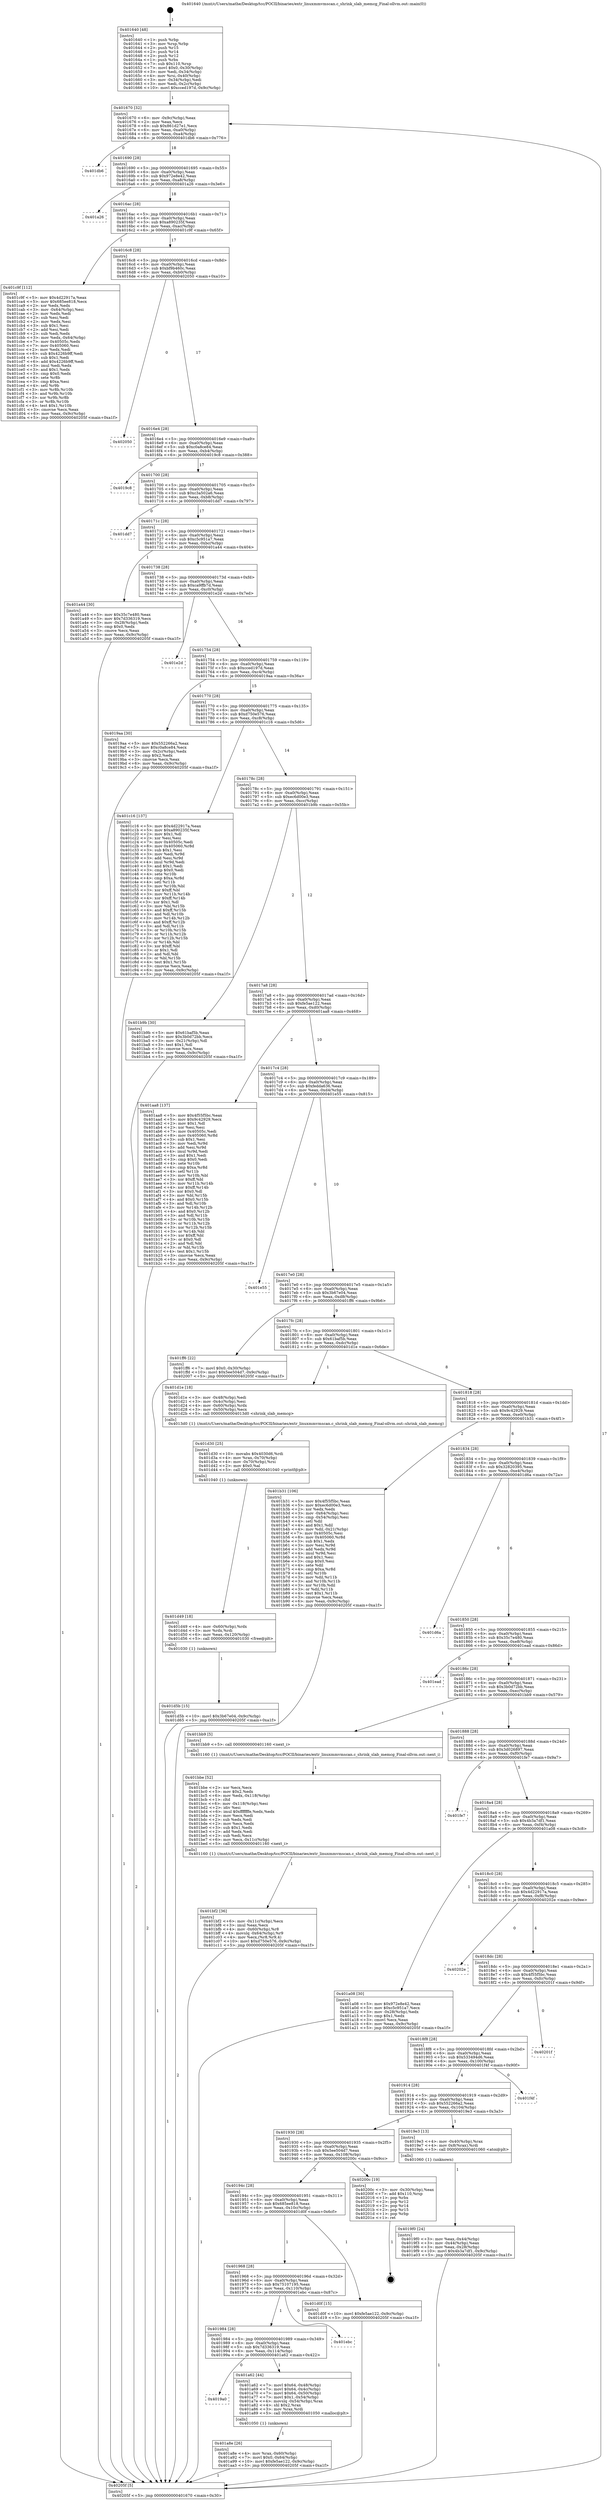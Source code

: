 digraph "0x401640" {
  label = "0x401640 (/mnt/c/Users/mathe/Desktop/tcc/POCII/binaries/extr_linuxmmvmscan.c_shrink_slab_memcg_Final-ollvm.out::main(0))"
  labelloc = "t"
  node[shape=record]

  Entry [label="",width=0.3,height=0.3,shape=circle,fillcolor=black,style=filled]
  "0x401670" [label="{
     0x401670 [32]\l
     | [instrs]\l
     &nbsp;&nbsp;0x401670 \<+6\>: mov -0x9c(%rbp),%eax\l
     &nbsp;&nbsp;0x401676 \<+2\>: mov %eax,%ecx\l
     &nbsp;&nbsp;0x401678 \<+6\>: sub $0x861d27e1,%ecx\l
     &nbsp;&nbsp;0x40167e \<+6\>: mov %eax,-0xa0(%rbp)\l
     &nbsp;&nbsp;0x401684 \<+6\>: mov %ecx,-0xa4(%rbp)\l
     &nbsp;&nbsp;0x40168a \<+6\>: je 0000000000401db6 \<main+0x776\>\l
  }"]
  "0x401db6" [label="{
     0x401db6\l
  }", style=dashed]
  "0x401690" [label="{
     0x401690 [28]\l
     | [instrs]\l
     &nbsp;&nbsp;0x401690 \<+5\>: jmp 0000000000401695 \<main+0x55\>\l
     &nbsp;&nbsp;0x401695 \<+6\>: mov -0xa0(%rbp),%eax\l
     &nbsp;&nbsp;0x40169b \<+5\>: sub $0x972e8e42,%eax\l
     &nbsp;&nbsp;0x4016a0 \<+6\>: mov %eax,-0xa8(%rbp)\l
     &nbsp;&nbsp;0x4016a6 \<+6\>: je 0000000000401a26 \<main+0x3e6\>\l
  }"]
  Exit [label="",width=0.3,height=0.3,shape=circle,fillcolor=black,style=filled,peripheries=2]
  "0x401a26" [label="{
     0x401a26\l
  }", style=dashed]
  "0x4016ac" [label="{
     0x4016ac [28]\l
     | [instrs]\l
     &nbsp;&nbsp;0x4016ac \<+5\>: jmp 00000000004016b1 \<main+0x71\>\l
     &nbsp;&nbsp;0x4016b1 \<+6\>: mov -0xa0(%rbp),%eax\l
     &nbsp;&nbsp;0x4016b7 \<+5\>: sub $0xa890235f,%eax\l
     &nbsp;&nbsp;0x4016bc \<+6\>: mov %eax,-0xac(%rbp)\l
     &nbsp;&nbsp;0x4016c2 \<+6\>: je 0000000000401c9f \<main+0x65f\>\l
  }"]
  "0x401d5b" [label="{
     0x401d5b [15]\l
     | [instrs]\l
     &nbsp;&nbsp;0x401d5b \<+10\>: movl $0x3b67e04,-0x9c(%rbp)\l
     &nbsp;&nbsp;0x401d65 \<+5\>: jmp 000000000040205f \<main+0xa1f\>\l
  }"]
  "0x401c9f" [label="{
     0x401c9f [112]\l
     | [instrs]\l
     &nbsp;&nbsp;0x401c9f \<+5\>: mov $0x4d22917a,%eax\l
     &nbsp;&nbsp;0x401ca4 \<+5\>: mov $0x685ee818,%ecx\l
     &nbsp;&nbsp;0x401ca9 \<+2\>: xor %edx,%edx\l
     &nbsp;&nbsp;0x401cab \<+3\>: mov -0x64(%rbp),%esi\l
     &nbsp;&nbsp;0x401cae \<+2\>: mov %edx,%edi\l
     &nbsp;&nbsp;0x401cb0 \<+2\>: sub %esi,%edi\l
     &nbsp;&nbsp;0x401cb2 \<+2\>: mov %edx,%esi\l
     &nbsp;&nbsp;0x401cb4 \<+3\>: sub $0x1,%esi\l
     &nbsp;&nbsp;0x401cb7 \<+2\>: add %esi,%edi\l
     &nbsp;&nbsp;0x401cb9 \<+2\>: sub %edi,%edx\l
     &nbsp;&nbsp;0x401cbb \<+3\>: mov %edx,-0x64(%rbp)\l
     &nbsp;&nbsp;0x401cbe \<+7\>: mov 0x40505c,%edx\l
     &nbsp;&nbsp;0x401cc5 \<+7\>: mov 0x405060,%esi\l
     &nbsp;&nbsp;0x401ccc \<+2\>: mov %edx,%edi\l
     &nbsp;&nbsp;0x401cce \<+6\>: sub $0x4226b9ff,%edi\l
     &nbsp;&nbsp;0x401cd4 \<+3\>: sub $0x1,%edi\l
     &nbsp;&nbsp;0x401cd7 \<+6\>: add $0x4226b9ff,%edi\l
     &nbsp;&nbsp;0x401cdd \<+3\>: imul %edi,%edx\l
     &nbsp;&nbsp;0x401ce0 \<+3\>: and $0x1,%edx\l
     &nbsp;&nbsp;0x401ce3 \<+3\>: cmp $0x0,%edx\l
     &nbsp;&nbsp;0x401ce6 \<+4\>: sete %r8b\l
     &nbsp;&nbsp;0x401cea \<+3\>: cmp $0xa,%esi\l
     &nbsp;&nbsp;0x401ced \<+4\>: setl %r9b\l
     &nbsp;&nbsp;0x401cf1 \<+3\>: mov %r8b,%r10b\l
     &nbsp;&nbsp;0x401cf4 \<+3\>: and %r9b,%r10b\l
     &nbsp;&nbsp;0x401cf7 \<+3\>: xor %r9b,%r8b\l
     &nbsp;&nbsp;0x401cfa \<+3\>: or %r8b,%r10b\l
     &nbsp;&nbsp;0x401cfd \<+4\>: test $0x1,%r10b\l
     &nbsp;&nbsp;0x401d01 \<+3\>: cmovne %ecx,%eax\l
     &nbsp;&nbsp;0x401d04 \<+6\>: mov %eax,-0x9c(%rbp)\l
     &nbsp;&nbsp;0x401d0a \<+5\>: jmp 000000000040205f \<main+0xa1f\>\l
  }"]
  "0x4016c8" [label="{
     0x4016c8 [28]\l
     | [instrs]\l
     &nbsp;&nbsp;0x4016c8 \<+5\>: jmp 00000000004016cd \<main+0x8d\>\l
     &nbsp;&nbsp;0x4016cd \<+6\>: mov -0xa0(%rbp),%eax\l
     &nbsp;&nbsp;0x4016d3 \<+5\>: sub $0xbf9b460c,%eax\l
     &nbsp;&nbsp;0x4016d8 \<+6\>: mov %eax,-0xb0(%rbp)\l
     &nbsp;&nbsp;0x4016de \<+6\>: je 0000000000402050 \<main+0xa10\>\l
  }"]
  "0x401d49" [label="{
     0x401d49 [18]\l
     | [instrs]\l
     &nbsp;&nbsp;0x401d49 \<+4\>: mov -0x60(%rbp),%rdx\l
     &nbsp;&nbsp;0x401d4d \<+3\>: mov %rdx,%rdi\l
     &nbsp;&nbsp;0x401d50 \<+6\>: mov %eax,-0x120(%rbp)\l
     &nbsp;&nbsp;0x401d56 \<+5\>: call 0000000000401030 \<free@plt\>\l
     | [calls]\l
     &nbsp;&nbsp;0x401030 \{1\} (unknown)\l
  }"]
  "0x402050" [label="{
     0x402050\l
  }", style=dashed]
  "0x4016e4" [label="{
     0x4016e4 [28]\l
     | [instrs]\l
     &nbsp;&nbsp;0x4016e4 \<+5\>: jmp 00000000004016e9 \<main+0xa9\>\l
     &nbsp;&nbsp;0x4016e9 \<+6\>: mov -0xa0(%rbp),%eax\l
     &nbsp;&nbsp;0x4016ef \<+5\>: sub $0xc0a8ce84,%eax\l
     &nbsp;&nbsp;0x4016f4 \<+6\>: mov %eax,-0xb4(%rbp)\l
     &nbsp;&nbsp;0x4016fa \<+6\>: je 00000000004019c8 \<main+0x388\>\l
  }"]
  "0x401d30" [label="{
     0x401d30 [25]\l
     | [instrs]\l
     &nbsp;&nbsp;0x401d30 \<+10\>: movabs $0x4030d6,%rdi\l
     &nbsp;&nbsp;0x401d3a \<+4\>: mov %rax,-0x70(%rbp)\l
     &nbsp;&nbsp;0x401d3e \<+4\>: mov -0x70(%rbp),%rsi\l
     &nbsp;&nbsp;0x401d42 \<+2\>: mov $0x0,%al\l
     &nbsp;&nbsp;0x401d44 \<+5\>: call 0000000000401040 \<printf@plt\>\l
     | [calls]\l
     &nbsp;&nbsp;0x401040 \{1\} (unknown)\l
  }"]
  "0x4019c8" [label="{
     0x4019c8\l
  }", style=dashed]
  "0x401700" [label="{
     0x401700 [28]\l
     | [instrs]\l
     &nbsp;&nbsp;0x401700 \<+5\>: jmp 0000000000401705 \<main+0xc5\>\l
     &nbsp;&nbsp;0x401705 \<+6\>: mov -0xa0(%rbp),%eax\l
     &nbsp;&nbsp;0x40170b \<+5\>: sub $0xc3a502a6,%eax\l
     &nbsp;&nbsp;0x401710 \<+6\>: mov %eax,-0xb8(%rbp)\l
     &nbsp;&nbsp;0x401716 \<+6\>: je 0000000000401dd7 \<main+0x797\>\l
  }"]
  "0x401bf2" [label="{
     0x401bf2 [36]\l
     | [instrs]\l
     &nbsp;&nbsp;0x401bf2 \<+6\>: mov -0x11c(%rbp),%ecx\l
     &nbsp;&nbsp;0x401bf8 \<+3\>: imul %eax,%ecx\l
     &nbsp;&nbsp;0x401bfb \<+4\>: mov -0x60(%rbp),%r8\l
     &nbsp;&nbsp;0x401bff \<+4\>: movslq -0x64(%rbp),%r9\l
     &nbsp;&nbsp;0x401c03 \<+4\>: mov %ecx,(%r8,%r9,4)\l
     &nbsp;&nbsp;0x401c07 \<+10\>: movl $0xd750e576,-0x9c(%rbp)\l
     &nbsp;&nbsp;0x401c11 \<+5\>: jmp 000000000040205f \<main+0xa1f\>\l
  }"]
  "0x401dd7" [label="{
     0x401dd7\l
  }", style=dashed]
  "0x40171c" [label="{
     0x40171c [28]\l
     | [instrs]\l
     &nbsp;&nbsp;0x40171c \<+5\>: jmp 0000000000401721 \<main+0xe1\>\l
     &nbsp;&nbsp;0x401721 \<+6\>: mov -0xa0(%rbp),%eax\l
     &nbsp;&nbsp;0x401727 \<+5\>: sub $0xc5c951a7,%eax\l
     &nbsp;&nbsp;0x40172c \<+6\>: mov %eax,-0xbc(%rbp)\l
     &nbsp;&nbsp;0x401732 \<+6\>: je 0000000000401a44 \<main+0x404\>\l
  }"]
  "0x401bbe" [label="{
     0x401bbe [52]\l
     | [instrs]\l
     &nbsp;&nbsp;0x401bbe \<+2\>: xor %ecx,%ecx\l
     &nbsp;&nbsp;0x401bc0 \<+5\>: mov $0x2,%edx\l
     &nbsp;&nbsp;0x401bc5 \<+6\>: mov %edx,-0x118(%rbp)\l
     &nbsp;&nbsp;0x401bcb \<+1\>: cltd\l
     &nbsp;&nbsp;0x401bcc \<+6\>: mov -0x118(%rbp),%esi\l
     &nbsp;&nbsp;0x401bd2 \<+2\>: idiv %esi\l
     &nbsp;&nbsp;0x401bd4 \<+6\>: imul $0xfffffffe,%edx,%edx\l
     &nbsp;&nbsp;0x401bda \<+2\>: mov %ecx,%edi\l
     &nbsp;&nbsp;0x401bdc \<+2\>: sub %edx,%edi\l
     &nbsp;&nbsp;0x401bde \<+2\>: mov %ecx,%edx\l
     &nbsp;&nbsp;0x401be0 \<+3\>: sub $0x1,%edx\l
     &nbsp;&nbsp;0x401be3 \<+2\>: add %edx,%edi\l
     &nbsp;&nbsp;0x401be5 \<+2\>: sub %edi,%ecx\l
     &nbsp;&nbsp;0x401be7 \<+6\>: mov %ecx,-0x11c(%rbp)\l
     &nbsp;&nbsp;0x401bed \<+5\>: call 0000000000401160 \<next_i\>\l
     | [calls]\l
     &nbsp;&nbsp;0x401160 \{1\} (/mnt/c/Users/mathe/Desktop/tcc/POCII/binaries/extr_linuxmmvmscan.c_shrink_slab_memcg_Final-ollvm.out::next_i)\l
  }"]
  "0x401a44" [label="{
     0x401a44 [30]\l
     | [instrs]\l
     &nbsp;&nbsp;0x401a44 \<+5\>: mov $0x35c7e480,%eax\l
     &nbsp;&nbsp;0x401a49 \<+5\>: mov $0x7d336319,%ecx\l
     &nbsp;&nbsp;0x401a4e \<+3\>: mov -0x28(%rbp),%edx\l
     &nbsp;&nbsp;0x401a51 \<+3\>: cmp $0x0,%edx\l
     &nbsp;&nbsp;0x401a54 \<+3\>: cmove %ecx,%eax\l
     &nbsp;&nbsp;0x401a57 \<+6\>: mov %eax,-0x9c(%rbp)\l
     &nbsp;&nbsp;0x401a5d \<+5\>: jmp 000000000040205f \<main+0xa1f\>\l
  }"]
  "0x401738" [label="{
     0x401738 [28]\l
     | [instrs]\l
     &nbsp;&nbsp;0x401738 \<+5\>: jmp 000000000040173d \<main+0xfd\>\l
     &nbsp;&nbsp;0x40173d \<+6\>: mov -0xa0(%rbp),%eax\l
     &nbsp;&nbsp;0x401743 \<+5\>: sub $0xca9ffb7d,%eax\l
     &nbsp;&nbsp;0x401748 \<+6\>: mov %eax,-0xc0(%rbp)\l
     &nbsp;&nbsp;0x40174e \<+6\>: je 0000000000401e2d \<main+0x7ed\>\l
  }"]
  "0x401a8e" [label="{
     0x401a8e [26]\l
     | [instrs]\l
     &nbsp;&nbsp;0x401a8e \<+4\>: mov %rax,-0x60(%rbp)\l
     &nbsp;&nbsp;0x401a92 \<+7\>: movl $0x0,-0x64(%rbp)\l
     &nbsp;&nbsp;0x401a99 \<+10\>: movl $0xfe5ae122,-0x9c(%rbp)\l
     &nbsp;&nbsp;0x401aa3 \<+5\>: jmp 000000000040205f \<main+0xa1f\>\l
  }"]
  "0x401e2d" [label="{
     0x401e2d\l
  }", style=dashed]
  "0x401754" [label="{
     0x401754 [28]\l
     | [instrs]\l
     &nbsp;&nbsp;0x401754 \<+5\>: jmp 0000000000401759 \<main+0x119\>\l
     &nbsp;&nbsp;0x401759 \<+6\>: mov -0xa0(%rbp),%eax\l
     &nbsp;&nbsp;0x40175f \<+5\>: sub $0xcced197d,%eax\l
     &nbsp;&nbsp;0x401764 \<+6\>: mov %eax,-0xc4(%rbp)\l
     &nbsp;&nbsp;0x40176a \<+6\>: je 00000000004019aa \<main+0x36a\>\l
  }"]
  "0x4019a0" [label="{
     0x4019a0\l
  }", style=dashed]
  "0x4019aa" [label="{
     0x4019aa [30]\l
     | [instrs]\l
     &nbsp;&nbsp;0x4019aa \<+5\>: mov $0x552266a2,%eax\l
     &nbsp;&nbsp;0x4019af \<+5\>: mov $0xc0a8ce84,%ecx\l
     &nbsp;&nbsp;0x4019b4 \<+3\>: mov -0x2c(%rbp),%edx\l
     &nbsp;&nbsp;0x4019b7 \<+3\>: cmp $0x2,%edx\l
     &nbsp;&nbsp;0x4019ba \<+3\>: cmovne %ecx,%eax\l
     &nbsp;&nbsp;0x4019bd \<+6\>: mov %eax,-0x9c(%rbp)\l
     &nbsp;&nbsp;0x4019c3 \<+5\>: jmp 000000000040205f \<main+0xa1f\>\l
  }"]
  "0x401770" [label="{
     0x401770 [28]\l
     | [instrs]\l
     &nbsp;&nbsp;0x401770 \<+5\>: jmp 0000000000401775 \<main+0x135\>\l
     &nbsp;&nbsp;0x401775 \<+6\>: mov -0xa0(%rbp),%eax\l
     &nbsp;&nbsp;0x40177b \<+5\>: sub $0xd750e576,%eax\l
     &nbsp;&nbsp;0x401780 \<+6\>: mov %eax,-0xc8(%rbp)\l
     &nbsp;&nbsp;0x401786 \<+6\>: je 0000000000401c16 \<main+0x5d6\>\l
  }"]
  "0x40205f" [label="{
     0x40205f [5]\l
     | [instrs]\l
     &nbsp;&nbsp;0x40205f \<+5\>: jmp 0000000000401670 \<main+0x30\>\l
  }"]
  "0x401640" [label="{
     0x401640 [48]\l
     | [instrs]\l
     &nbsp;&nbsp;0x401640 \<+1\>: push %rbp\l
     &nbsp;&nbsp;0x401641 \<+3\>: mov %rsp,%rbp\l
     &nbsp;&nbsp;0x401644 \<+2\>: push %r15\l
     &nbsp;&nbsp;0x401646 \<+2\>: push %r14\l
     &nbsp;&nbsp;0x401648 \<+2\>: push %r12\l
     &nbsp;&nbsp;0x40164a \<+1\>: push %rbx\l
     &nbsp;&nbsp;0x40164b \<+7\>: sub $0x110,%rsp\l
     &nbsp;&nbsp;0x401652 \<+7\>: movl $0x0,-0x30(%rbp)\l
     &nbsp;&nbsp;0x401659 \<+3\>: mov %edi,-0x34(%rbp)\l
     &nbsp;&nbsp;0x40165c \<+4\>: mov %rsi,-0x40(%rbp)\l
     &nbsp;&nbsp;0x401660 \<+3\>: mov -0x34(%rbp),%edi\l
     &nbsp;&nbsp;0x401663 \<+3\>: mov %edi,-0x2c(%rbp)\l
     &nbsp;&nbsp;0x401666 \<+10\>: movl $0xcced197d,-0x9c(%rbp)\l
  }"]
  "0x401a62" [label="{
     0x401a62 [44]\l
     | [instrs]\l
     &nbsp;&nbsp;0x401a62 \<+7\>: movl $0x64,-0x48(%rbp)\l
     &nbsp;&nbsp;0x401a69 \<+7\>: movl $0x64,-0x4c(%rbp)\l
     &nbsp;&nbsp;0x401a70 \<+7\>: movl $0x64,-0x50(%rbp)\l
     &nbsp;&nbsp;0x401a77 \<+7\>: movl $0x1,-0x54(%rbp)\l
     &nbsp;&nbsp;0x401a7e \<+4\>: movslq -0x54(%rbp),%rax\l
     &nbsp;&nbsp;0x401a82 \<+4\>: shl $0x2,%rax\l
     &nbsp;&nbsp;0x401a86 \<+3\>: mov %rax,%rdi\l
     &nbsp;&nbsp;0x401a89 \<+5\>: call 0000000000401050 \<malloc@plt\>\l
     | [calls]\l
     &nbsp;&nbsp;0x401050 \{1\} (unknown)\l
  }"]
  "0x401c16" [label="{
     0x401c16 [137]\l
     | [instrs]\l
     &nbsp;&nbsp;0x401c16 \<+5\>: mov $0x4d22917a,%eax\l
     &nbsp;&nbsp;0x401c1b \<+5\>: mov $0xa890235f,%ecx\l
     &nbsp;&nbsp;0x401c20 \<+2\>: mov $0x1,%dl\l
     &nbsp;&nbsp;0x401c22 \<+2\>: xor %esi,%esi\l
     &nbsp;&nbsp;0x401c24 \<+7\>: mov 0x40505c,%edi\l
     &nbsp;&nbsp;0x401c2b \<+8\>: mov 0x405060,%r8d\l
     &nbsp;&nbsp;0x401c33 \<+3\>: sub $0x1,%esi\l
     &nbsp;&nbsp;0x401c36 \<+3\>: mov %edi,%r9d\l
     &nbsp;&nbsp;0x401c39 \<+3\>: add %esi,%r9d\l
     &nbsp;&nbsp;0x401c3c \<+4\>: imul %r9d,%edi\l
     &nbsp;&nbsp;0x401c40 \<+3\>: and $0x1,%edi\l
     &nbsp;&nbsp;0x401c43 \<+3\>: cmp $0x0,%edi\l
     &nbsp;&nbsp;0x401c46 \<+4\>: sete %r10b\l
     &nbsp;&nbsp;0x401c4a \<+4\>: cmp $0xa,%r8d\l
     &nbsp;&nbsp;0x401c4e \<+4\>: setl %r11b\l
     &nbsp;&nbsp;0x401c52 \<+3\>: mov %r10b,%bl\l
     &nbsp;&nbsp;0x401c55 \<+3\>: xor $0xff,%bl\l
     &nbsp;&nbsp;0x401c58 \<+3\>: mov %r11b,%r14b\l
     &nbsp;&nbsp;0x401c5b \<+4\>: xor $0xff,%r14b\l
     &nbsp;&nbsp;0x401c5f \<+3\>: xor $0x1,%dl\l
     &nbsp;&nbsp;0x401c62 \<+3\>: mov %bl,%r15b\l
     &nbsp;&nbsp;0x401c65 \<+4\>: and $0xff,%r15b\l
     &nbsp;&nbsp;0x401c69 \<+3\>: and %dl,%r10b\l
     &nbsp;&nbsp;0x401c6c \<+3\>: mov %r14b,%r12b\l
     &nbsp;&nbsp;0x401c6f \<+4\>: and $0xff,%r12b\l
     &nbsp;&nbsp;0x401c73 \<+3\>: and %dl,%r11b\l
     &nbsp;&nbsp;0x401c76 \<+3\>: or %r10b,%r15b\l
     &nbsp;&nbsp;0x401c79 \<+3\>: or %r11b,%r12b\l
     &nbsp;&nbsp;0x401c7c \<+3\>: xor %r12b,%r15b\l
     &nbsp;&nbsp;0x401c7f \<+3\>: or %r14b,%bl\l
     &nbsp;&nbsp;0x401c82 \<+3\>: xor $0xff,%bl\l
     &nbsp;&nbsp;0x401c85 \<+3\>: or $0x1,%dl\l
     &nbsp;&nbsp;0x401c88 \<+2\>: and %dl,%bl\l
     &nbsp;&nbsp;0x401c8a \<+3\>: or %bl,%r15b\l
     &nbsp;&nbsp;0x401c8d \<+4\>: test $0x1,%r15b\l
     &nbsp;&nbsp;0x401c91 \<+3\>: cmovne %ecx,%eax\l
     &nbsp;&nbsp;0x401c94 \<+6\>: mov %eax,-0x9c(%rbp)\l
     &nbsp;&nbsp;0x401c9a \<+5\>: jmp 000000000040205f \<main+0xa1f\>\l
  }"]
  "0x40178c" [label="{
     0x40178c [28]\l
     | [instrs]\l
     &nbsp;&nbsp;0x40178c \<+5\>: jmp 0000000000401791 \<main+0x151\>\l
     &nbsp;&nbsp;0x401791 \<+6\>: mov -0xa0(%rbp),%eax\l
     &nbsp;&nbsp;0x401797 \<+5\>: sub $0xec6d00e3,%eax\l
     &nbsp;&nbsp;0x40179c \<+6\>: mov %eax,-0xcc(%rbp)\l
     &nbsp;&nbsp;0x4017a2 \<+6\>: je 0000000000401b9b \<main+0x55b\>\l
  }"]
  "0x401984" [label="{
     0x401984 [28]\l
     | [instrs]\l
     &nbsp;&nbsp;0x401984 \<+5\>: jmp 0000000000401989 \<main+0x349\>\l
     &nbsp;&nbsp;0x401989 \<+6\>: mov -0xa0(%rbp),%eax\l
     &nbsp;&nbsp;0x40198f \<+5\>: sub $0x7d336319,%eax\l
     &nbsp;&nbsp;0x401994 \<+6\>: mov %eax,-0x114(%rbp)\l
     &nbsp;&nbsp;0x40199a \<+6\>: je 0000000000401a62 \<main+0x422\>\l
  }"]
  "0x401b9b" [label="{
     0x401b9b [30]\l
     | [instrs]\l
     &nbsp;&nbsp;0x401b9b \<+5\>: mov $0x61baf5b,%eax\l
     &nbsp;&nbsp;0x401ba0 \<+5\>: mov $0x3b0d72bb,%ecx\l
     &nbsp;&nbsp;0x401ba5 \<+3\>: mov -0x21(%rbp),%dl\l
     &nbsp;&nbsp;0x401ba8 \<+3\>: test $0x1,%dl\l
     &nbsp;&nbsp;0x401bab \<+3\>: cmovne %ecx,%eax\l
     &nbsp;&nbsp;0x401bae \<+6\>: mov %eax,-0x9c(%rbp)\l
     &nbsp;&nbsp;0x401bb4 \<+5\>: jmp 000000000040205f \<main+0xa1f\>\l
  }"]
  "0x4017a8" [label="{
     0x4017a8 [28]\l
     | [instrs]\l
     &nbsp;&nbsp;0x4017a8 \<+5\>: jmp 00000000004017ad \<main+0x16d\>\l
     &nbsp;&nbsp;0x4017ad \<+6\>: mov -0xa0(%rbp),%eax\l
     &nbsp;&nbsp;0x4017b3 \<+5\>: sub $0xfe5ae122,%eax\l
     &nbsp;&nbsp;0x4017b8 \<+6\>: mov %eax,-0xd0(%rbp)\l
     &nbsp;&nbsp;0x4017be \<+6\>: je 0000000000401aa8 \<main+0x468\>\l
  }"]
  "0x401ebc" [label="{
     0x401ebc\l
  }", style=dashed]
  "0x401aa8" [label="{
     0x401aa8 [137]\l
     | [instrs]\l
     &nbsp;&nbsp;0x401aa8 \<+5\>: mov $0x4f55f5bc,%eax\l
     &nbsp;&nbsp;0x401aad \<+5\>: mov $0x9c42929,%ecx\l
     &nbsp;&nbsp;0x401ab2 \<+2\>: mov $0x1,%dl\l
     &nbsp;&nbsp;0x401ab4 \<+2\>: xor %esi,%esi\l
     &nbsp;&nbsp;0x401ab6 \<+7\>: mov 0x40505c,%edi\l
     &nbsp;&nbsp;0x401abd \<+8\>: mov 0x405060,%r8d\l
     &nbsp;&nbsp;0x401ac5 \<+3\>: sub $0x1,%esi\l
     &nbsp;&nbsp;0x401ac8 \<+3\>: mov %edi,%r9d\l
     &nbsp;&nbsp;0x401acb \<+3\>: add %esi,%r9d\l
     &nbsp;&nbsp;0x401ace \<+4\>: imul %r9d,%edi\l
     &nbsp;&nbsp;0x401ad2 \<+3\>: and $0x1,%edi\l
     &nbsp;&nbsp;0x401ad5 \<+3\>: cmp $0x0,%edi\l
     &nbsp;&nbsp;0x401ad8 \<+4\>: sete %r10b\l
     &nbsp;&nbsp;0x401adc \<+4\>: cmp $0xa,%r8d\l
     &nbsp;&nbsp;0x401ae0 \<+4\>: setl %r11b\l
     &nbsp;&nbsp;0x401ae4 \<+3\>: mov %r10b,%bl\l
     &nbsp;&nbsp;0x401ae7 \<+3\>: xor $0xff,%bl\l
     &nbsp;&nbsp;0x401aea \<+3\>: mov %r11b,%r14b\l
     &nbsp;&nbsp;0x401aed \<+4\>: xor $0xff,%r14b\l
     &nbsp;&nbsp;0x401af1 \<+3\>: xor $0x0,%dl\l
     &nbsp;&nbsp;0x401af4 \<+3\>: mov %bl,%r15b\l
     &nbsp;&nbsp;0x401af7 \<+4\>: and $0x0,%r15b\l
     &nbsp;&nbsp;0x401afb \<+3\>: and %dl,%r10b\l
     &nbsp;&nbsp;0x401afe \<+3\>: mov %r14b,%r12b\l
     &nbsp;&nbsp;0x401b01 \<+4\>: and $0x0,%r12b\l
     &nbsp;&nbsp;0x401b05 \<+3\>: and %dl,%r11b\l
     &nbsp;&nbsp;0x401b08 \<+3\>: or %r10b,%r15b\l
     &nbsp;&nbsp;0x401b0b \<+3\>: or %r11b,%r12b\l
     &nbsp;&nbsp;0x401b0e \<+3\>: xor %r12b,%r15b\l
     &nbsp;&nbsp;0x401b11 \<+3\>: or %r14b,%bl\l
     &nbsp;&nbsp;0x401b14 \<+3\>: xor $0xff,%bl\l
     &nbsp;&nbsp;0x401b17 \<+3\>: or $0x0,%dl\l
     &nbsp;&nbsp;0x401b1a \<+2\>: and %dl,%bl\l
     &nbsp;&nbsp;0x401b1c \<+3\>: or %bl,%r15b\l
     &nbsp;&nbsp;0x401b1f \<+4\>: test $0x1,%r15b\l
     &nbsp;&nbsp;0x401b23 \<+3\>: cmovne %ecx,%eax\l
     &nbsp;&nbsp;0x401b26 \<+6\>: mov %eax,-0x9c(%rbp)\l
     &nbsp;&nbsp;0x401b2c \<+5\>: jmp 000000000040205f \<main+0xa1f\>\l
  }"]
  "0x4017c4" [label="{
     0x4017c4 [28]\l
     | [instrs]\l
     &nbsp;&nbsp;0x4017c4 \<+5\>: jmp 00000000004017c9 \<main+0x189\>\l
     &nbsp;&nbsp;0x4017c9 \<+6\>: mov -0xa0(%rbp),%eax\l
     &nbsp;&nbsp;0x4017cf \<+5\>: sub $0xfedda636,%eax\l
     &nbsp;&nbsp;0x4017d4 \<+6\>: mov %eax,-0xd4(%rbp)\l
     &nbsp;&nbsp;0x4017da \<+6\>: je 0000000000401e55 \<main+0x815\>\l
  }"]
  "0x401968" [label="{
     0x401968 [28]\l
     | [instrs]\l
     &nbsp;&nbsp;0x401968 \<+5\>: jmp 000000000040196d \<main+0x32d\>\l
     &nbsp;&nbsp;0x40196d \<+6\>: mov -0xa0(%rbp),%eax\l
     &nbsp;&nbsp;0x401973 \<+5\>: sub $0x75107195,%eax\l
     &nbsp;&nbsp;0x401978 \<+6\>: mov %eax,-0x110(%rbp)\l
     &nbsp;&nbsp;0x40197e \<+6\>: je 0000000000401ebc \<main+0x87c\>\l
  }"]
  "0x401e55" [label="{
     0x401e55\l
  }", style=dashed]
  "0x4017e0" [label="{
     0x4017e0 [28]\l
     | [instrs]\l
     &nbsp;&nbsp;0x4017e0 \<+5\>: jmp 00000000004017e5 \<main+0x1a5\>\l
     &nbsp;&nbsp;0x4017e5 \<+6\>: mov -0xa0(%rbp),%eax\l
     &nbsp;&nbsp;0x4017eb \<+5\>: sub $0x3b67e04,%eax\l
     &nbsp;&nbsp;0x4017f0 \<+6\>: mov %eax,-0xd8(%rbp)\l
     &nbsp;&nbsp;0x4017f6 \<+6\>: je 0000000000401ff6 \<main+0x9b6\>\l
  }"]
  "0x401d0f" [label="{
     0x401d0f [15]\l
     | [instrs]\l
     &nbsp;&nbsp;0x401d0f \<+10\>: movl $0xfe5ae122,-0x9c(%rbp)\l
     &nbsp;&nbsp;0x401d19 \<+5\>: jmp 000000000040205f \<main+0xa1f\>\l
  }"]
  "0x401ff6" [label="{
     0x401ff6 [22]\l
     | [instrs]\l
     &nbsp;&nbsp;0x401ff6 \<+7\>: movl $0x0,-0x30(%rbp)\l
     &nbsp;&nbsp;0x401ffd \<+10\>: movl $0x5ee504d7,-0x9c(%rbp)\l
     &nbsp;&nbsp;0x402007 \<+5\>: jmp 000000000040205f \<main+0xa1f\>\l
  }"]
  "0x4017fc" [label="{
     0x4017fc [28]\l
     | [instrs]\l
     &nbsp;&nbsp;0x4017fc \<+5\>: jmp 0000000000401801 \<main+0x1c1\>\l
     &nbsp;&nbsp;0x401801 \<+6\>: mov -0xa0(%rbp),%eax\l
     &nbsp;&nbsp;0x401807 \<+5\>: sub $0x61baf5b,%eax\l
     &nbsp;&nbsp;0x40180c \<+6\>: mov %eax,-0xdc(%rbp)\l
     &nbsp;&nbsp;0x401812 \<+6\>: je 0000000000401d1e \<main+0x6de\>\l
  }"]
  "0x40194c" [label="{
     0x40194c [28]\l
     | [instrs]\l
     &nbsp;&nbsp;0x40194c \<+5\>: jmp 0000000000401951 \<main+0x311\>\l
     &nbsp;&nbsp;0x401951 \<+6\>: mov -0xa0(%rbp),%eax\l
     &nbsp;&nbsp;0x401957 \<+5\>: sub $0x685ee818,%eax\l
     &nbsp;&nbsp;0x40195c \<+6\>: mov %eax,-0x10c(%rbp)\l
     &nbsp;&nbsp;0x401962 \<+6\>: je 0000000000401d0f \<main+0x6cf\>\l
  }"]
  "0x401d1e" [label="{
     0x401d1e [18]\l
     | [instrs]\l
     &nbsp;&nbsp;0x401d1e \<+3\>: mov -0x48(%rbp),%edi\l
     &nbsp;&nbsp;0x401d21 \<+3\>: mov -0x4c(%rbp),%esi\l
     &nbsp;&nbsp;0x401d24 \<+4\>: mov -0x60(%rbp),%rdx\l
     &nbsp;&nbsp;0x401d28 \<+3\>: mov -0x50(%rbp),%ecx\l
     &nbsp;&nbsp;0x401d2b \<+5\>: call 00000000004013d0 \<shrink_slab_memcg\>\l
     | [calls]\l
     &nbsp;&nbsp;0x4013d0 \{1\} (/mnt/c/Users/mathe/Desktop/tcc/POCII/binaries/extr_linuxmmvmscan.c_shrink_slab_memcg_Final-ollvm.out::shrink_slab_memcg)\l
  }"]
  "0x401818" [label="{
     0x401818 [28]\l
     | [instrs]\l
     &nbsp;&nbsp;0x401818 \<+5\>: jmp 000000000040181d \<main+0x1dd\>\l
     &nbsp;&nbsp;0x40181d \<+6\>: mov -0xa0(%rbp),%eax\l
     &nbsp;&nbsp;0x401823 \<+5\>: sub $0x9c42929,%eax\l
     &nbsp;&nbsp;0x401828 \<+6\>: mov %eax,-0xe0(%rbp)\l
     &nbsp;&nbsp;0x40182e \<+6\>: je 0000000000401b31 \<main+0x4f1\>\l
  }"]
  "0x40200c" [label="{
     0x40200c [19]\l
     | [instrs]\l
     &nbsp;&nbsp;0x40200c \<+3\>: mov -0x30(%rbp),%eax\l
     &nbsp;&nbsp;0x40200f \<+7\>: add $0x110,%rsp\l
     &nbsp;&nbsp;0x402016 \<+1\>: pop %rbx\l
     &nbsp;&nbsp;0x402017 \<+2\>: pop %r12\l
     &nbsp;&nbsp;0x402019 \<+2\>: pop %r14\l
     &nbsp;&nbsp;0x40201b \<+2\>: pop %r15\l
     &nbsp;&nbsp;0x40201d \<+1\>: pop %rbp\l
     &nbsp;&nbsp;0x40201e \<+1\>: ret\l
  }"]
  "0x401b31" [label="{
     0x401b31 [106]\l
     | [instrs]\l
     &nbsp;&nbsp;0x401b31 \<+5\>: mov $0x4f55f5bc,%eax\l
     &nbsp;&nbsp;0x401b36 \<+5\>: mov $0xec6d00e3,%ecx\l
     &nbsp;&nbsp;0x401b3b \<+2\>: xor %edx,%edx\l
     &nbsp;&nbsp;0x401b3d \<+3\>: mov -0x64(%rbp),%esi\l
     &nbsp;&nbsp;0x401b40 \<+3\>: cmp -0x54(%rbp),%esi\l
     &nbsp;&nbsp;0x401b43 \<+4\>: setl %dil\l
     &nbsp;&nbsp;0x401b47 \<+4\>: and $0x1,%dil\l
     &nbsp;&nbsp;0x401b4b \<+4\>: mov %dil,-0x21(%rbp)\l
     &nbsp;&nbsp;0x401b4f \<+7\>: mov 0x40505c,%esi\l
     &nbsp;&nbsp;0x401b56 \<+8\>: mov 0x405060,%r8d\l
     &nbsp;&nbsp;0x401b5e \<+3\>: sub $0x1,%edx\l
     &nbsp;&nbsp;0x401b61 \<+3\>: mov %esi,%r9d\l
     &nbsp;&nbsp;0x401b64 \<+3\>: add %edx,%r9d\l
     &nbsp;&nbsp;0x401b67 \<+4\>: imul %r9d,%esi\l
     &nbsp;&nbsp;0x401b6b \<+3\>: and $0x1,%esi\l
     &nbsp;&nbsp;0x401b6e \<+3\>: cmp $0x0,%esi\l
     &nbsp;&nbsp;0x401b71 \<+4\>: sete %dil\l
     &nbsp;&nbsp;0x401b75 \<+4\>: cmp $0xa,%r8d\l
     &nbsp;&nbsp;0x401b79 \<+4\>: setl %r10b\l
     &nbsp;&nbsp;0x401b7d \<+3\>: mov %dil,%r11b\l
     &nbsp;&nbsp;0x401b80 \<+3\>: and %r10b,%r11b\l
     &nbsp;&nbsp;0x401b83 \<+3\>: xor %r10b,%dil\l
     &nbsp;&nbsp;0x401b86 \<+3\>: or %dil,%r11b\l
     &nbsp;&nbsp;0x401b89 \<+4\>: test $0x1,%r11b\l
     &nbsp;&nbsp;0x401b8d \<+3\>: cmovne %ecx,%eax\l
     &nbsp;&nbsp;0x401b90 \<+6\>: mov %eax,-0x9c(%rbp)\l
     &nbsp;&nbsp;0x401b96 \<+5\>: jmp 000000000040205f \<main+0xa1f\>\l
  }"]
  "0x401834" [label="{
     0x401834 [28]\l
     | [instrs]\l
     &nbsp;&nbsp;0x401834 \<+5\>: jmp 0000000000401839 \<main+0x1f9\>\l
     &nbsp;&nbsp;0x401839 \<+6\>: mov -0xa0(%rbp),%eax\l
     &nbsp;&nbsp;0x40183f \<+5\>: sub $0x32820395,%eax\l
     &nbsp;&nbsp;0x401844 \<+6\>: mov %eax,-0xe4(%rbp)\l
     &nbsp;&nbsp;0x40184a \<+6\>: je 0000000000401d6a \<main+0x72a\>\l
  }"]
  "0x4019f0" [label="{
     0x4019f0 [24]\l
     | [instrs]\l
     &nbsp;&nbsp;0x4019f0 \<+3\>: mov %eax,-0x44(%rbp)\l
     &nbsp;&nbsp;0x4019f3 \<+3\>: mov -0x44(%rbp),%eax\l
     &nbsp;&nbsp;0x4019f6 \<+3\>: mov %eax,-0x28(%rbp)\l
     &nbsp;&nbsp;0x4019f9 \<+10\>: movl $0x4b3a7df1,-0x9c(%rbp)\l
     &nbsp;&nbsp;0x401a03 \<+5\>: jmp 000000000040205f \<main+0xa1f\>\l
  }"]
  "0x401d6a" [label="{
     0x401d6a\l
  }", style=dashed]
  "0x401850" [label="{
     0x401850 [28]\l
     | [instrs]\l
     &nbsp;&nbsp;0x401850 \<+5\>: jmp 0000000000401855 \<main+0x215\>\l
     &nbsp;&nbsp;0x401855 \<+6\>: mov -0xa0(%rbp),%eax\l
     &nbsp;&nbsp;0x40185b \<+5\>: sub $0x35c7e480,%eax\l
     &nbsp;&nbsp;0x401860 \<+6\>: mov %eax,-0xe8(%rbp)\l
     &nbsp;&nbsp;0x401866 \<+6\>: je 0000000000401ead \<main+0x86d\>\l
  }"]
  "0x401930" [label="{
     0x401930 [28]\l
     | [instrs]\l
     &nbsp;&nbsp;0x401930 \<+5\>: jmp 0000000000401935 \<main+0x2f5\>\l
     &nbsp;&nbsp;0x401935 \<+6\>: mov -0xa0(%rbp),%eax\l
     &nbsp;&nbsp;0x40193b \<+5\>: sub $0x5ee504d7,%eax\l
     &nbsp;&nbsp;0x401940 \<+6\>: mov %eax,-0x108(%rbp)\l
     &nbsp;&nbsp;0x401946 \<+6\>: je 000000000040200c \<main+0x9cc\>\l
  }"]
  "0x401ead" [label="{
     0x401ead\l
  }", style=dashed]
  "0x40186c" [label="{
     0x40186c [28]\l
     | [instrs]\l
     &nbsp;&nbsp;0x40186c \<+5\>: jmp 0000000000401871 \<main+0x231\>\l
     &nbsp;&nbsp;0x401871 \<+6\>: mov -0xa0(%rbp),%eax\l
     &nbsp;&nbsp;0x401877 \<+5\>: sub $0x3b0d72bb,%eax\l
     &nbsp;&nbsp;0x40187c \<+6\>: mov %eax,-0xec(%rbp)\l
     &nbsp;&nbsp;0x401882 \<+6\>: je 0000000000401bb9 \<main+0x579\>\l
  }"]
  "0x4019e3" [label="{
     0x4019e3 [13]\l
     | [instrs]\l
     &nbsp;&nbsp;0x4019e3 \<+4\>: mov -0x40(%rbp),%rax\l
     &nbsp;&nbsp;0x4019e7 \<+4\>: mov 0x8(%rax),%rdi\l
     &nbsp;&nbsp;0x4019eb \<+5\>: call 0000000000401060 \<atoi@plt\>\l
     | [calls]\l
     &nbsp;&nbsp;0x401060 \{1\} (unknown)\l
  }"]
  "0x401bb9" [label="{
     0x401bb9 [5]\l
     | [instrs]\l
     &nbsp;&nbsp;0x401bb9 \<+5\>: call 0000000000401160 \<next_i\>\l
     | [calls]\l
     &nbsp;&nbsp;0x401160 \{1\} (/mnt/c/Users/mathe/Desktop/tcc/POCII/binaries/extr_linuxmmvmscan.c_shrink_slab_memcg_Final-ollvm.out::next_i)\l
  }"]
  "0x401888" [label="{
     0x401888 [28]\l
     | [instrs]\l
     &nbsp;&nbsp;0x401888 \<+5\>: jmp 000000000040188d \<main+0x24d\>\l
     &nbsp;&nbsp;0x40188d \<+6\>: mov -0xa0(%rbp),%eax\l
     &nbsp;&nbsp;0x401893 \<+5\>: sub $0x3d026897,%eax\l
     &nbsp;&nbsp;0x401898 \<+6\>: mov %eax,-0xf0(%rbp)\l
     &nbsp;&nbsp;0x40189e \<+6\>: je 0000000000401fe7 \<main+0x9a7\>\l
  }"]
  "0x401914" [label="{
     0x401914 [28]\l
     | [instrs]\l
     &nbsp;&nbsp;0x401914 \<+5\>: jmp 0000000000401919 \<main+0x2d9\>\l
     &nbsp;&nbsp;0x401919 \<+6\>: mov -0xa0(%rbp),%eax\l
     &nbsp;&nbsp;0x40191f \<+5\>: sub $0x552266a2,%eax\l
     &nbsp;&nbsp;0x401924 \<+6\>: mov %eax,-0x104(%rbp)\l
     &nbsp;&nbsp;0x40192a \<+6\>: je 00000000004019e3 \<main+0x3a3\>\l
  }"]
  "0x401fe7" [label="{
     0x401fe7\l
  }", style=dashed]
  "0x4018a4" [label="{
     0x4018a4 [28]\l
     | [instrs]\l
     &nbsp;&nbsp;0x4018a4 \<+5\>: jmp 00000000004018a9 \<main+0x269\>\l
     &nbsp;&nbsp;0x4018a9 \<+6\>: mov -0xa0(%rbp),%eax\l
     &nbsp;&nbsp;0x4018af \<+5\>: sub $0x4b3a7df1,%eax\l
     &nbsp;&nbsp;0x4018b4 \<+6\>: mov %eax,-0xf4(%rbp)\l
     &nbsp;&nbsp;0x4018ba \<+6\>: je 0000000000401a08 \<main+0x3c8\>\l
  }"]
  "0x401f4f" [label="{
     0x401f4f\l
  }", style=dashed]
  "0x401a08" [label="{
     0x401a08 [30]\l
     | [instrs]\l
     &nbsp;&nbsp;0x401a08 \<+5\>: mov $0x972e8e42,%eax\l
     &nbsp;&nbsp;0x401a0d \<+5\>: mov $0xc5c951a7,%ecx\l
     &nbsp;&nbsp;0x401a12 \<+3\>: mov -0x28(%rbp),%edx\l
     &nbsp;&nbsp;0x401a15 \<+3\>: cmp $0x1,%edx\l
     &nbsp;&nbsp;0x401a18 \<+3\>: cmovl %ecx,%eax\l
     &nbsp;&nbsp;0x401a1b \<+6\>: mov %eax,-0x9c(%rbp)\l
     &nbsp;&nbsp;0x401a21 \<+5\>: jmp 000000000040205f \<main+0xa1f\>\l
  }"]
  "0x4018c0" [label="{
     0x4018c0 [28]\l
     | [instrs]\l
     &nbsp;&nbsp;0x4018c0 \<+5\>: jmp 00000000004018c5 \<main+0x285\>\l
     &nbsp;&nbsp;0x4018c5 \<+6\>: mov -0xa0(%rbp),%eax\l
     &nbsp;&nbsp;0x4018cb \<+5\>: sub $0x4d22917a,%eax\l
     &nbsp;&nbsp;0x4018d0 \<+6\>: mov %eax,-0xf8(%rbp)\l
     &nbsp;&nbsp;0x4018d6 \<+6\>: je 000000000040202e \<main+0x9ee\>\l
  }"]
  "0x4018f8" [label="{
     0x4018f8 [28]\l
     | [instrs]\l
     &nbsp;&nbsp;0x4018f8 \<+5\>: jmp 00000000004018fd \<main+0x2bd\>\l
     &nbsp;&nbsp;0x4018fd \<+6\>: mov -0xa0(%rbp),%eax\l
     &nbsp;&nbsp;0x401903 \<+5\>: sub $0x533494d6,%eax\l
     &nbsp;&nbsp;0x401908 \<+6\>: mov %eax,-0x100(%rbp)\l
     &nbsp;&nbsp;0x40190e \<+6\>: je 0000000000401f4f \<main+0x90f\>\l
  }"]
  "0x40202e" [label="{
     0x40202e\l
  }", style=dashed]
  "0x4018dc" [label="{
     0x4018dc [28]\l
     | [instrs]\l
     &nbsp;&nbsp;0x4018dc \<+5\>: jmp 00000000004018e1 \<main+0x2a1\>\l
     &nbsp;&nbsp;0x4018e1 \<+6\>: mov -0xa0(%rbp),%eax\l
     &nbsp;&nbsp;0x4018e7 \<+5\>: sub $0x4f55f5bc,%eax\l
     &nbsp;&nbsp;0x4018ec \<+6\>: mov %eax,-0xfc(%rbp)\l
     &nbsp;&nbsp;0x4018f2 \<+6\>: je 000000000040201f \<main+0x9df\>\l
  }"]
  "0x40201f" [label="{
     0x40201f\l
  }", style=dashed]
  Entry -> "0x401640" [label=" 1"]
  "0x401670" -> "0x401db6" [label=" 0"]
  "0x401670" -> "0x401690" [label=" 18"]
  "0x40200c" -> Exit [label=" 1"]
  "0x401690" -> "0x401a26" [label=" 0"]
  "0x401690" -> "0x4016ac" [label=" 18"]
  "0x401ff6" -> "0x40205f" [label=" 1"]
  "0x4016ac" -> "0x401c9f" [label=" 1"]
  "0x4016ac" -> "0x4016c8" [label=" 17"]
  "0x401d5b" -> "0x40205f" [label=" 1"]
  "0x4016c8" -> "0x402050" [label=" 0"]
  "0x4016c8" -> "0x4016e4" [label=" 17"]
  "0x401d49" -> "0x401d5b" [label=" 1"]
  "0x4016e4" -> "0x4019c8" [label=" 0"]
  "0x4016e4" -> "0x401700" [label=" 17"]
  "0x401d30" -> "0x401d49" [label=" 1"]
  "0x401700" -> "0x401dd7" [label=" 0"]
  "0x401700" -> "0x40171c" [label=" 17"]
  "0x401d1e" -> "0x401d30" [label=" 1"]
  "0x40171c" -> "0x401a44" [label=" 1"]
  "0x40171c" -> "0x401738" [label=" 16"]
  "0x401d0f" -> "0x40205f" [label=" 1"]
  "0x401738" -> "0x401e2d" [label=" 0"]
  "0x401738" -> "0x401754" [label=" 16"]
  "0x401c9f" -> "0x40205f" [label=" 1"]
  "0x401754" -> "0x4019aa" [label=" 1"]
  "0x401754" -> "0x401770" [label=" 15"]
  "0x4019aa" -> "0x40205f" [label=" 1"]
  "0x401640" -> "0x401670" [label=" 1"]
  "0x40205f" -> "0x401670" [label=" 17"]
  "0x401c16" -> "0x40205f" [label=" 1"]
  "0x401770" -> "0x401c16" [label=" 1"]
  "0x401770" -> "0x40178c" [label=" 14"]
  "0x401bf2" -> "0x40205f" [label=" 1"]
  "0x40178c" -> "0x401b9b" [label=" 2"]
  "0x40178c" -> "0x4017a8" [label=" 12"]
  "0x401bb9" -> "0x401bbe" [label=" 1"]
  "0x4017a8" -> "0x401aa8" [label=" 2"]
  "0x4017a8" -> "0x4017c4" [label=" 10"]
  "0x401b9b" -> "0x40205f" [label=" 2"]
  "0x4017c4" -> "0x401e55" [label=" 0"]
  "0x4017c4" -> "0x4017e0" [label=" 10"]
  "0x401aa8" -> "0x40205f" [label=" 2"]
  "0x4017e0" -> "0x401ff6" [label=" 1"]
  "0x4017e0" -> "0x4017fc" [label=" 9"]
  "0x401a8e" -> "0x40205f" [label=" 1"]
  "0x4017fc" -> "0x401d1e" [label=" 1"]
  "0x4017fc" -> "0x401818" [label=" 8"]
  "0x401984" -> "0x4019a0" [label=" 0"]
  "0x401818" -> "0x401b31" [label=" 2"]
  "0x401818" -> "0x401834" [label=" 6"]
  "0x401984" -> "0x401a62" [label=" 1"]
  "0x401834" -> "0x401d6a" [label=" 0"]
  "0x401834" -> "0x401850" [label=" 6"]
  "0x401968" -> "0x401984" [label=" 1"]
  "0x401850" -> "0x401ead" [label=" 0"]
  "0x401850" -> "0x40186c" [label=" 6"]
  "0x401968" -> "0x401ebc" [label=" 0"]
  "0x40186c" -> "0x401bb9" [label=" 1"]
  "0x40186c" -> "0x401888" [label=" 5"]
  "0x401b31" -> "0x40205f" [label=" 2"]
  "0x401888" -> "0x401fe7" [label=" 0"]
  "0x401888" -> "0x4018a4" [label=" 5"]
  "0x40194c" -> "0x401d0f" [label=" 1"]
  "0x4018a4" -> "0x401a08" [label=" 1"]
  "0x4018a4" -> "0x4018c0" [label=" 4"]
  "0x401a62" -> "0x401a8e" [label=" 1"]
  "0x4018c0" -> "0x40202e" [label=" 0"]
  "0x4018c0" -> "0x4018dc" [label=" 4"]
  "0x401930" -> "0x40200c" [label=" 1"]
  "0x4018dc" -> "0x40201f" [label=" 0"]
  "0x4018dc" -> "0x4018f8" [label=" 4"]
  "0x401930" -> "0x40194c" [label=" 2"]
  "0x4018f8" -> "0x401f4f" [label=" 0"]
  "0x4018f8" -> "0x401914" [label=" 4"]
  "0x40194c" -> "0x401968" [label=" 1"]
  "0x401914" -> "0x4019e3" [label=" 1"]
  "0x401914" -> "0x401930" [label=" 3"]
  "0x4019e3" -> "0x4019f0" [label=" 1"]
  "0x4019f0" -> "0x40205f" [label=" 1"]
  "0x401a08" -> "0x40205f" [label=" 1"]
  "0x401a44" -> "0x40205f" [label=" 1"]
  "0x401bbe" -> "0x401bf2" [label=" 1"]
}
